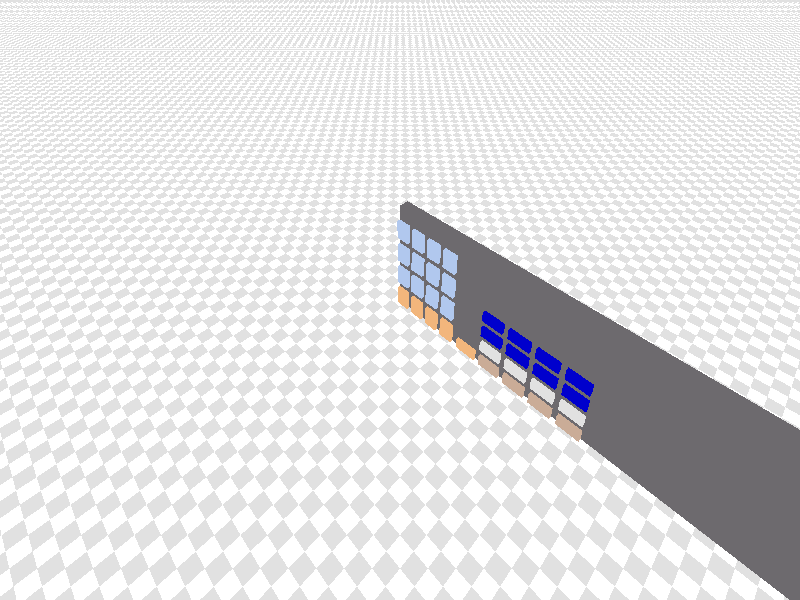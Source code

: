 #include "colors.inc"

global_settings {
    assumed_gamma 1
}

camera {
    location <1, 1, -1> * 20
    right 16/9 * x
    look_at <0,0,0>
}

light_source {
    <0.5, 0.8, -1> * 50
    color rgb 1
}

background { Grey }

plane{ y, -1.5
    pigment{ checker Gray White }
}

#macro Control_Desk(dimension, color_)
    box{ 0, <CONTROL_DESK_x, CONTROL_DESK_y, CONTROL_DESK_z>
        texture{
            pigment{color color_}
            finish {diffuse 0.9}
        }
    }
#end // macro

#macro Button1(position, dimension, color_)
    box {
        position, dimension
        texture{
            pigment{ color color_ }
            finish {diffuse 0.9}
        }
    }
#end // macro


/* Returns a union with a m x n button arrangement. */
#macro Button_Matrix (rows, columns, padding, color_)
    union {
        #for (idx_x, 0, columns-1, 1)
            #for(idx_y, 0, rows-1, 1)
                object {
                Button1 (0, <BUTTON_x, BUTTON_y, BUTTON_z>, color_)
                translate <(BUTTON_x + padding)*idx_x, (BUTTON_y + padding ) * idx_y, -BUTTON_z>
            }
            #end // for
        #end // for
        translate <X,Y,Z>
    }
#end // macro

union {
   /* Control desk parameter. */
    #local CONTROL_DESK_x = 10.0; // half width in x
    #local CONTROL_DESK_y = 2.0; // total height
    #local CONTROL_DESK_z = 0.25; // length in z

    /* Control desk object. */
    object {
        Control_Desk(0, rgb<39/255, 37/255, 40/255>)
        scale 3
    }

    /* Last button row */
    #local BUTTON_x = 1;
    #local BUTTON_y = 1;
    #local BUTTON_z = 0.25;
    #local BUTTON_PADDING = 0.4;
    #local X = 0;
    #local Y = 0;
    #local Z = 0;
    object {
        Button_Matrix(1,4, BUTTON_PADDING, MandarinOrange)
    }

   /* Before last button row */
    #local Y = 1 *(BUTTON_PADDING + BUTTON_y); // Update X because BUTTON_x changed.
    object {
        Button_Matrix(3,4, BUTTON_PADDING, DarkTurquoise)
    }

    /* Little rectable button. */
    #local BUTTON_x = 1.5;
    #local BUTTON_y = 0.5;
    #local X = 3*(BUTTON_PADDING+BUTTON_x);
    #local Y = 0;
    object {
        Button_Matrix(1,1, BUTTON_PADDING, MandarinOrange)
    }

    /* Last button row */
    #local X = 4*(BUTTON_PADDING+BUTTON_x);
    object {
        Button_Matrix(1,4, BUTTON_PADDING, DarkTan)
    }

   /* Before last button row */
    #local Y = BUTTON_PADDING + (1 * BUTTON_y); // Update X because BUTTON_x changed.
    object {
        Button_Matrix(1,4, BUTTON_PADDING, Grey)
    }

    #local Y = 2 *(BUTTON_PADDING + BUTTON_y); // Update X because BUTTON_x changed.
    object {
        Button_Matrix(2,4, BUTTON_PADDING, NewMidnightBlue)
    }
}


